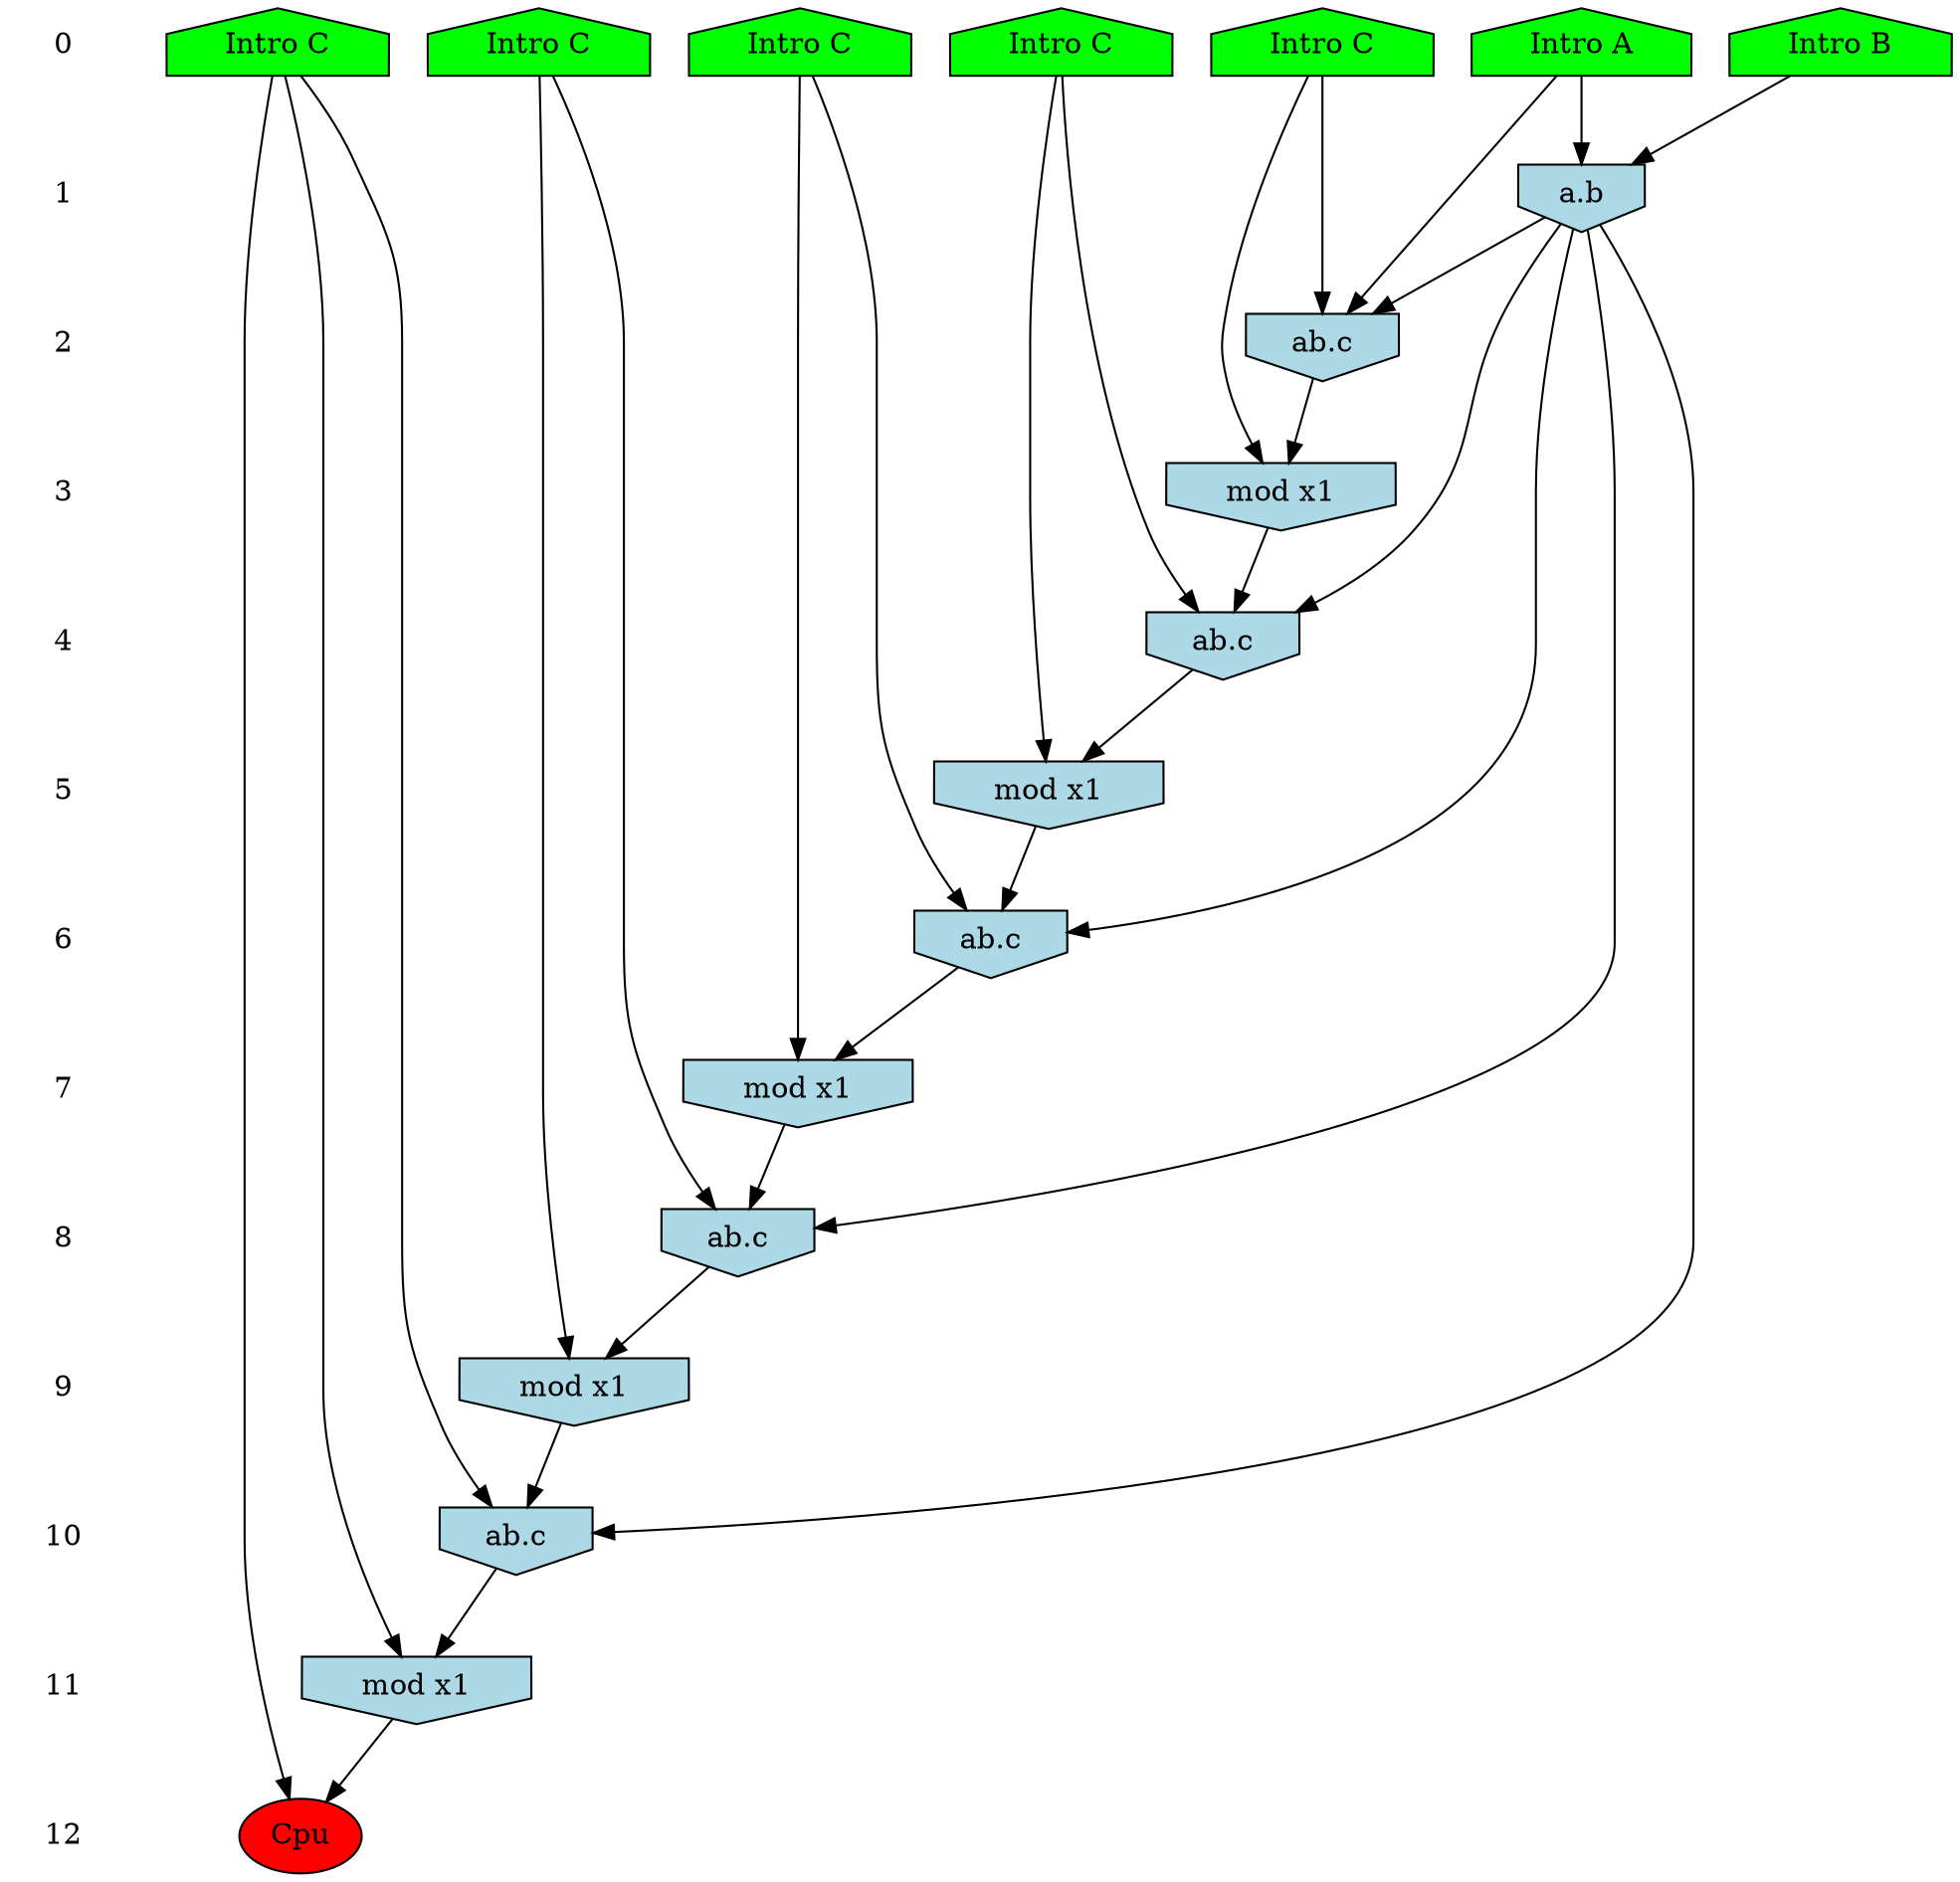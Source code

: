 /* Compression of 199 causal flows obtained in average at 1.310005E+01 t.u */
/* Compressed causal flows were: [330;385;476;506;625;691;696;748;751;756;776;806;813;831;863;865;880;881;924;950;969;971;981;985;996;1034;1039;1052;1077;1095;1134;1147;1149;1182;1183;1228;1229;1233;1239;1250;1251;1253;1259;1261;1267;1269;1274;1284;1298;1301;1313;1324;1367;1378;1384;1388;1396;1410;1416;1423;1435;1444;1448;1469;1470;1476;1496;1508;1514;1520;1521;1537;1538;1543;1598;1599;1619;1622;1636;1641;1659;1671;1691;1702;1703;1711;1714;1727;1732;1745;1769;1788;1805;1826;1876;1898;1915;1932;1934;1943;1963;1980;2018;2022;2030;2036;2087;2103;2104;2125;2130;2135;2140;2149;2233;2237;2252;2263;2296;2298;2303;2304;2308;2310;2313;2324;2336;2339;2365;2372;2379;2394;2396;2400;2426;2444;2450;2470;2505;2574;2580;2585;2590;2598;2612;2632;2644;2645;2707;2710;2725;2765;2788;2791;2793;2815;2821;2845;2850;2873;2896;2938;2991;3005;3068;3081;3101;3110;3113;3129;3132;3148;3149;3193;3205;3225;3237;3331;3336;3381;3391;3392;3437;3442;3451;3475;3603;3620;3641;3666;3668;3710;3718;3752;3765;3794;3828;3850;3920] */
digraph G{
 ranksep=.5 ; 
{ rank = same ; "0" [shape=plaintext] ; node_1 [label ="Intro A", shape=house, style=filled, fillcolor=green] ;
node_2 [label ="Intro B", shape=house, style=filled, fillcolor=green] ;
node_3 [label ="Intro C", shape=house, style=filled, fillcolor=green] ;
node_4 [label ="Intro C", shape=house, style=filled, fillcolor=green] ;
node_5 [label ="Intro C", shape=house, style=filled, fillcolor=green] ;
node_6 [label ="Intro C", shape=house, style=filled, fillcolor=green] ;
node_7 [label ="Intro C", shape=house, style=filled, fillcolor=green] ;
}
{ rank = same ; "1" [shape=plaintext] ; node_8 [label="a.b", shape=invhouse, style=filled, fillcolor = lightblue] ;
}
{ rank = same ; "2" [shape=plaintext] ; node_9 [label="ab.c", shape=invhouse, style=filled, fillcolor = lightblue] ;
}
{ rank = same ; "3" [shape=plaintext] ; node_10 [label="mod x1", shape=invhouse, style=filled, fillcolor = lightblue] ;
}
{ rank = same ; "4" [shape=plaintext] ; node_11 [label="ab.c", shape=invhouse, style=filled, fillcolor = lightblue] ;
}
{ rank = same ; "5" [shape=plaintext] ; node_12 [label="mod x1", shape=invhouse, style=filled, fillcolor = lightblue] ;
}
{ rank = same ; "6" [shape=plaintext] ; node_13 [label="ab.c", shape=invhouse, style=filled, fillcolor = lightblue] ;
}
{ rank = same ; "7" [shape=plaintext] ; node_14 [label="mod x1", shape=invhouse, style=filled, fillcolor = lightblue] ;
}
{ rank = same ; "8" [shape=plaintext] ; node_15 [label="ab.c", shape=invhouse, style=filled, fillcolor = lightblue] ;
}
{ rank = same ; "9" [shape=plaintext] ; node_16 [label="mod x1", shape=invhouse, style=filled, fillcolor = lightblue] ;
}
{ rank = same ; "10" [shape=plaintext] ; node_17 [label="ab.c", shape=invhouse, style=filled, fillcolor = lightblue] ;
}
{ rank = same ; "11" [shape=plaintext] ; node_18 [label="mod x1", shape=invhouse, style=filled, fillcolor = lightblue] ;
}
{ rank = same ; "12" [shape=plaintext] ; node_19 [label ="Cpu", style=filled, fillcolor=red] ;
}
"0" -> "1" [style="invis"]; 
"1" -> "2" [style="invis"]; 
"2" -> "3" [style="invis"]; 
"3" -> "4" [style="invis"]; 
"4" -> "5" [style="invis"]; 
"5" -> "6" [style="invis"]; 
"6" -> "7" [style="invis"]; 
"7" -> "8" [style="invis"]; 
"8" -> "9" [style="invis"]; 
"9" -> "10" [style="invis"]; 
"10" -> "11" [style="invis"]; 
"11" -> "12" [style="invis"]; 
node_1 -> node_8
node_2 -> node_8
node_1 -> node_9
node_5 -> node_9
node_8 -> node_9
node_5 -> node_10
node_9 -> node_10
node_6 -> node_11
node_8 -> node_11
node_10 -> node_11
node_6 -> node_12
node_11 -> node_12
node_4 -> node_13
node_8 -> node_13
node_12 -> node_13
node_4 -> node_14
node_13 -> node_14
node_7 -> node_15
node_8 -> node_15
node_14 -> node_15
node_7 -> node_16
node_15 -> node_16
node_3 -> node_17
node_8 -> node_17
node_16 -> node_17
node_3 -> node_18
node_17 -> node_18
node_3 -> node_19
node_18 -> node_19
}
/*
 Dot generation time: 0.000158
*/